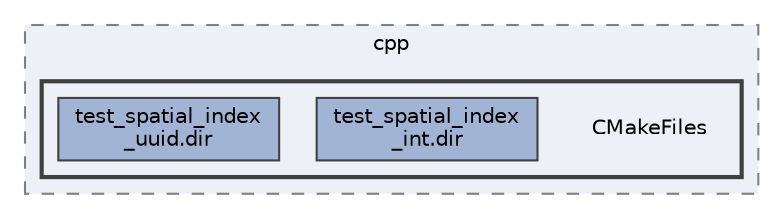 digraph "/Users/yjack/GitHub/SimEvo/build/tests/cpp/CMakeFiles"
{
 // LATEX_PDF_SIZE
  bgcolor="transparent";
  edge [fontname=Helvetica,fontsize=10,labelfontname=Helvetica,labelfontsize=10];
  node [fontname=Helvetica,fontsize=10,shape=box,height=0.2,width=0.4];
  compound=true
  subgraph clusterdir_94374cbe022cc14e7ccda4a73e294830 {
    graph [ bgcolor="#edf0f7", pencolor="grey50", label="cpp", fontname=Helvetica,fontsize=10 style="filled,dashed", URL="dir_94374cbe022cc14e7ccda4a73e294830.html",tooltip=""]
  subgraph clusterdir_f813fb270737c4ab4db259855988d420 {
    graph [ bgcolor="#edf0f7", pencolor="grey25", label="", fontname=Helvetica,fontsize=10 style="filled,bold", URL="dir_f813fb270737c4ab4db259855988d420.html",tooltip=""]
    dir_f813fb270737c4ab4db259855988d420 [shape=plaintext, label="CMakeFiles"];
  dir_f0cf4968377a1c6cb3e167e084a7ecd5 [label="test_spatial_index\l_int.dir", fillcolor="#a2b4d6", color="grey25", style="filled", URL="dir_f0cf4968377a1c6cb3e167e084a7ecd5.html",tooltip=""];
  dir_e1e90c1f63438d3c0481bfb0b095ad28 [label="test_spatial_index\l_uuid.dir", fillcolor="#a2b4d6", color="grey25", style="filled", URL="dir_e1e90c1f63438d3c0481bfb0b095ad28.html",tooltip=""];
  }
  }
}
